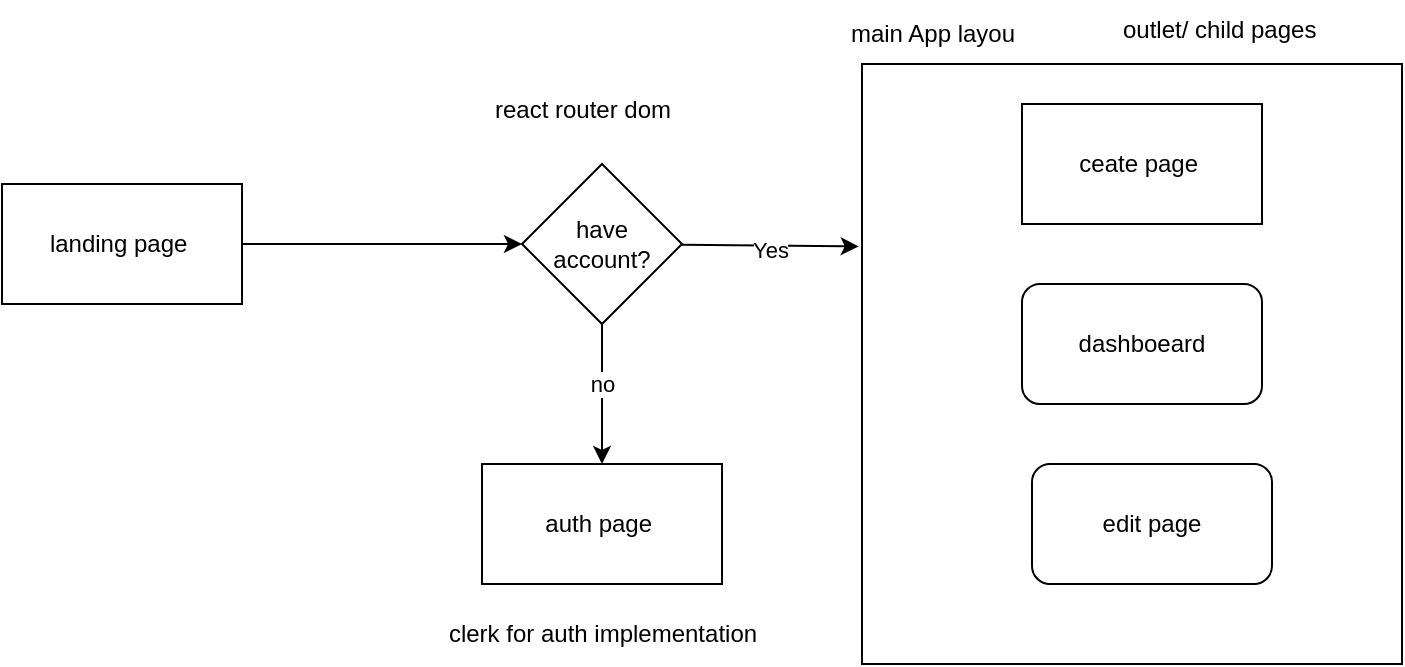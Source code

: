 <mxfile>
    <diagram id="1tyA7H1rLCSOVTCh36Tm" name="Page-1">
        <mxGraphModel dx="738" dy="286" grid="1" gridSize="10" guides="1" tooltips="1" connect="1" arrows="1" fold="1" page="1" pageScale="1" pageWidth="850" pageHeight="1100" math="0" shadow="0">
            <root>
                <mxCell id="0"/>
                <mxCell id="1" parent="0"/>
                <mxCell id="11" style="edgeStyle=none;html=1;entryX=0;entryY=0.5;entryDx=0;entryDy=0;" parent="1" source="2" target="3" edge="1">
                    <mxGeometry relative="1" as="geometry"/>
                </mxCell>
                <mxCell id="2" value="landing page&amp;nbsp;" style="rounded=0;whiteSpace=wrap;html=1;" parent="1" vertex="1">
                    <mxGeometry x="100" y="140" width="120" height="60" as="geometry"/>
                </mxCell>
                <mxCell id="5" style="edgeStyle=none;html=1;entryX=0.5;entryY=0;entryDx=0;entryDy=0;" parent="1" source="3" target="4" edge="1">
                    <mxGeometry relative="1" as="geometry"/>
                </mxCell>
                <mxCell id="6" value="no" style="edgeLabel;html=1;align=center;verticalAlign=middle;resizable=0;points=[];" parent="5" vertex="1" connectable="0">
                    <mxGeometry x="-0.145" relative="1" as="geometry">
                        <mxPoint as="offset"/>
                    </mxGeometry>
                </mxCell>
                <mxCell id="3" value="have account?" style="rhombus;whiteSpace=wrap;html=1;" parent="1" vertex="1">
                    <mxGeometry x="360" y="130" width="80" height="80" as="geometry"/>
                </mxCell>
                <mxCell id="4" value="auth page&amp;nbsp;" style="rounded=0;whiteSpace=wrap;html=1;" parent="1" vertex="1">
                    <mxGeometry x="340" y="280" width="120" height="60" as="geometry"/>
                </mxCell>
                <mxCell id="7" value="" style="rounded=0;whiteSpace=wrap;html=1;" parent="1" vertex="1">
                    <mxGeometry x="530" y="80" width="270" height="300" as="geometry"/>
                </mxCell>
                <mxCell id="8" value="main App layou" style="text;html=1;align=center;verticalAlign=middle;resizable=0;points=[];autosize=1;strokeColor=none;fillColor=none;" parent="1" vertex="1">
                    <mxGeometry x="510" y="50" width="110" height="30" as="geometry"/>
                </mxCell>
                <mxCell id="9" style="edgeStyle=none;html=1;entryX=-0.006;entryY=0.304;entryDx=0;entryDy=0;entryPerimeter=0;" parent="1" source="3" target="7" edge="1">
                    <mxGeometry relative="1" as="geometry"/>
                </mxCell>
                <mxCell id="10" value="Yes" style="edgeLabel;html=1;align=center;verticalAlign=middle;resizable=0;points=[];" parent="9" vertex="1" connectable="0">
                    <mxGeometry x="-0.004" y="-2" relative="1" as="geometry">
                        <mxPoint as="offset"/>
                    </mxGeometry>
                </mxCell>
                <mxCell id="12" value="ceate page&amp;nbsp;" style="rounded=0;whiteSpace=wrap;html=1;" parent="1" vertex="1">
                    <mxGeometry x="610" y="100" width="120" height="60" as="geometry"/>
                </mxCell>
                <mxCell id="13" value="dashboeard" style="rounded=1;whiteSpace=wrap;html=1;" parent="1" vertex="1">
                    <mxGeometry x="610" y="190" width="120" height="60" as="geometry"/>
                </mxCell>
                <mxCell id="14" value="edit page" style="rounded=1;whiteSpace=wrap;html=1;" parent="1" vertex="1">
                    <mxGeometry x="615" y="280" width="120" height="60" as="geometry"/>
                </mxCell>
                <mxCell id="15" value="outlet/ child pages&amp;nbsp;" style="text;html=1;align=center;verticalAlign=middle;resizable=0;points=[];autosize=1;strokeColor=none;fillColor=none;" parent="1" vertex="1">
                    <mxGeometry x="650" y="48" width="120" height="30" as="geometry"/>
                </mxCell>
                <mxCell id="16" value="react router dom" style="text;html=1;align=center;verticalAlign=middle;resizable=0;points=[];autosize=1;strokeColor=none;fillColor=none;" parent="1" vertex="1">
                    <mxGeometry x="335" y="88" width="110" height="30" as="geometry"/>
                </mxCell>
                <mxCell id="18" value="clerk for auth implementation" style="text;html=1;align=center;verticalAlign=middle;resizable=0;points=[];autosize=1;strokeColor=none;fillColor=none;" parent="1" vertex="1">
                    <mxGeometry x="310" y="350" width="180" height="30" as="geometry"/>
                </mxCell>
            </root>
        </mxGraphModel>
    </diagram>
</mxfile>